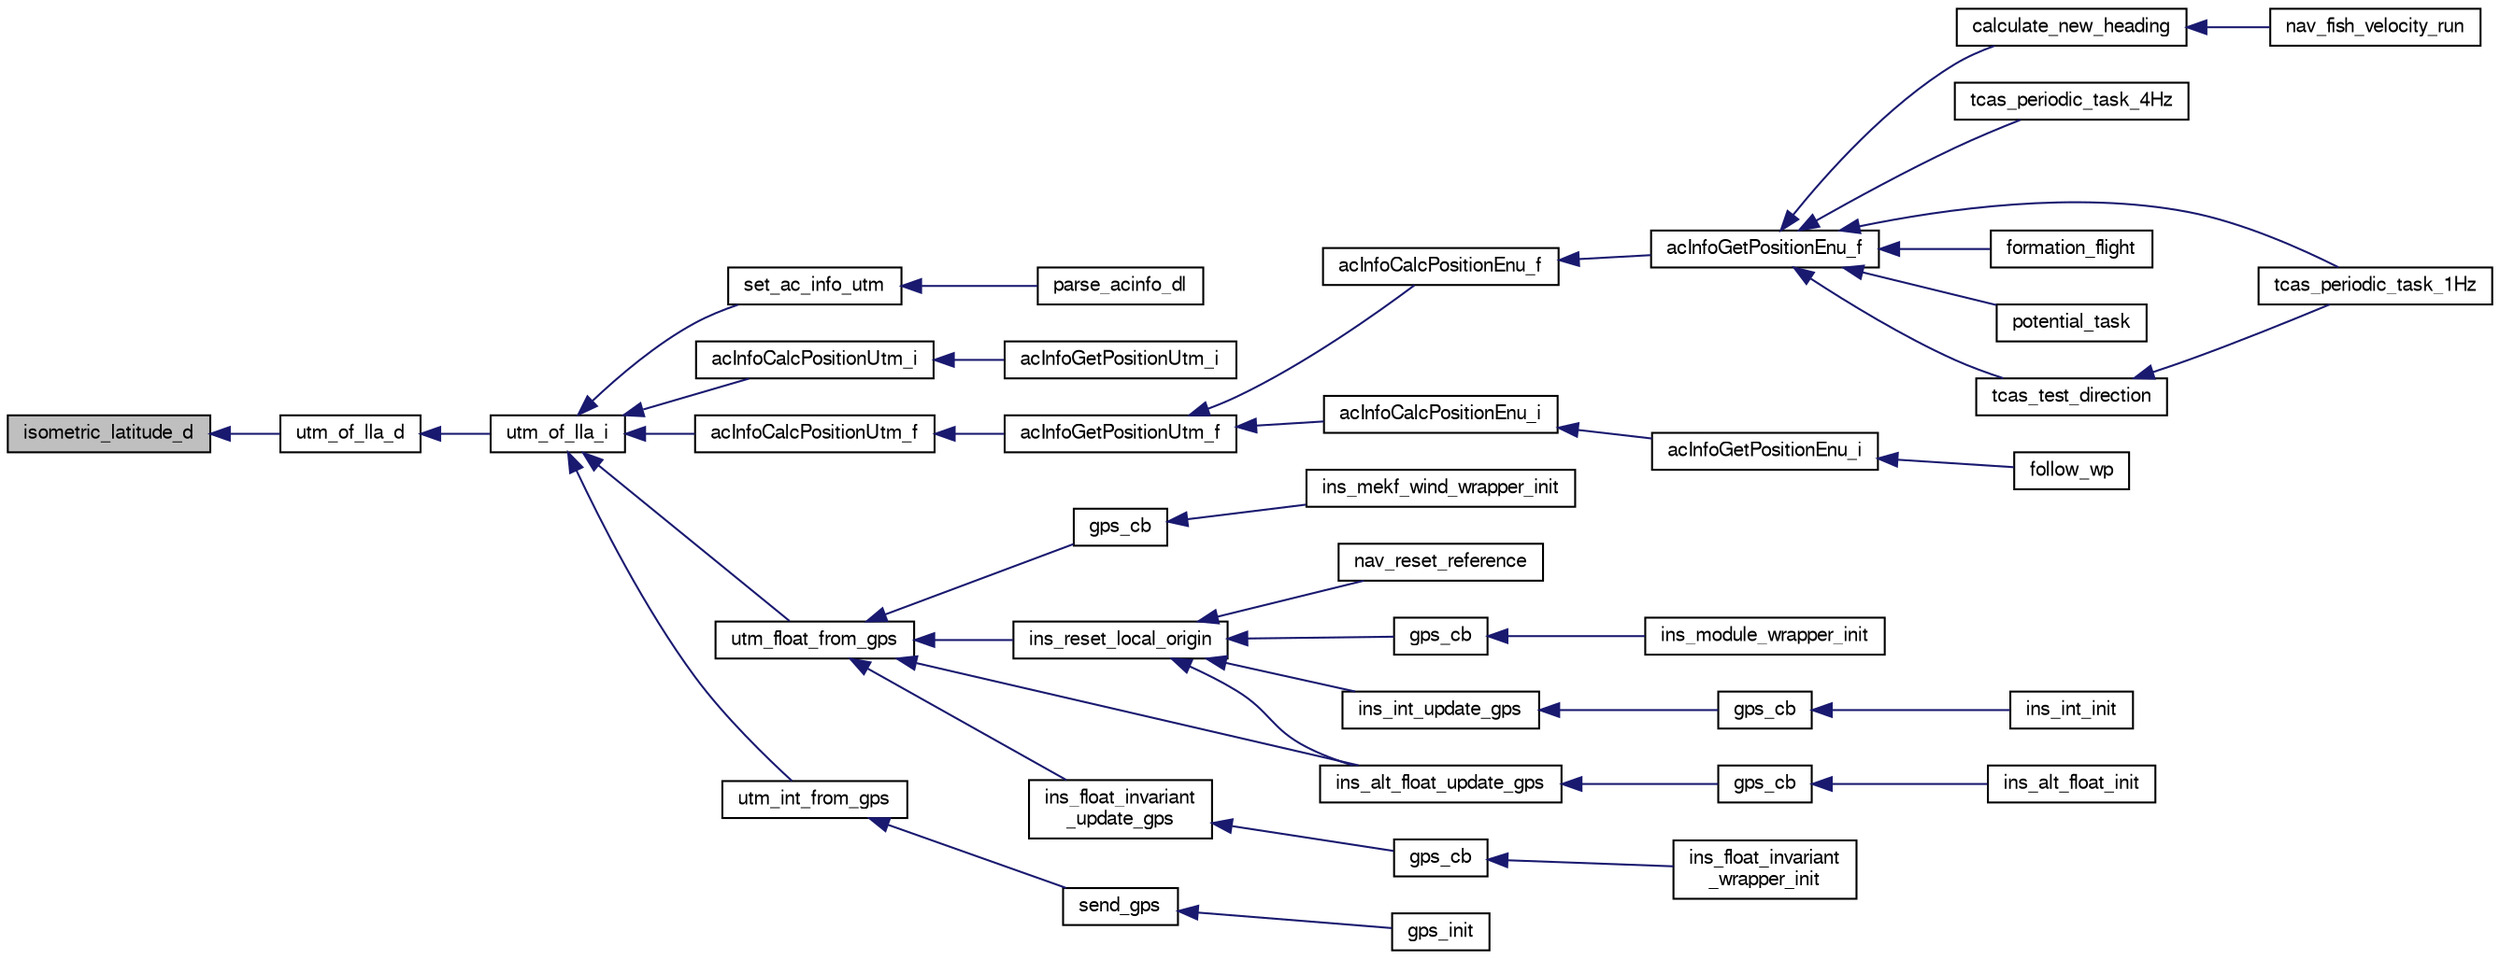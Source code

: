 digraph "isometric_latitude_d"
{
  edge [fontname="FreeSans",fontsize="10",labelfontname="FreeSans",labelfontsize="10"];
  node [fontname="FreeSans",fontsize="10",shape=record];
  rankdir="LR";
  Node1 [label="isometric_latitude_d",height=0.2,width=0.4,color="black", fillcolor="grey75", style="filled", fontcolor="black"];
  Node1 -> Node2 [dir="back",color="midnightblue",fontsize="10",style="solid",fontname="FreeSans"];
  Node2 [label="utm_of_lla_d",height=0.2,width=0.4,color="black", fillcolor="white", style="filled",URL="$group__math__geodetic__double.html#ga9d76a215409f6f6bfcfe8214d6398250"];
  Node2 -> Node3 [dir="back",color="midnightblue",fontsize="10",style="solid",fontname="FreeSans"];
  Node3 [label="utm_of_lla_i",height=0.2,width=0.4,color="black", fillcolor="white", style="filled",URL="$group__math__geodetic__int.html#gad84470d73cce3f4d1c54bf579239849c",tooltip="Convert a LLA to UTM. "];
  Node3 -> Node4 [dir="back",color="midnightblue",fontsize="10",style="solid",fontname="FreeSans"];
  Node4 [label="set_ac_info_utm",height=0.2,width=0.4,color="black", fillcolor="white", style="filled",URL="$group__ac__info.html#ga2f523b260d5f5dda8f138ba70435479c",tooltip="Set Aircraft info. "];
  Node4 -> Node5 [dir="back",color="midnightblue",fontsize="10",style="solid",fontname="FreeSans"];
  Node5 [label="parse_acinfo_dl",height=0.2,width=0.4,color="black", fillcolor="white", style="filled",URL="$group__ac__info.html#ga17b120995d97d500b7eb5aea22214041",tooltip="Parse all datalink or telemetry messages that contain global position of other acs Messages currently..."];
  Node3 -> Node6 [dir="back",color="midnightblue",fontsize="10",style="solid",fontname="FreeSans"];
  Node6 [label="acInfoCalcPositionUtm_i",height=0.2,width=0.4,color="black", fillcolor="white", style="filled",URL="$group__ac__info.html#ga625b19c827e0414eba7db51eb8ca4a75"];
  Node6 -> Node7 [dir="back",color="midnightblue",fontsize="10",style="solid",fontname="FreeSans"];
  Node7 [label="acInfoGetPositionUtm_i",height=0.2,width=0.4,color="black", fillcolor="white", style="filled",URL="$group__ac__info.html#ga70185310208daf9b55c913658348886b",tooltip="Get position from UTM coordinates (int). "];
  Node3 -> Node8 [dir="back",color="midnightblue",fontsize="10",style="solid",fontname="FreeSans"];
  Node8 [label="acInfoCalcPositionUtm_f",height=0.2,width=0.4,color="black", fillcolor="white", style="filled",URL="$group__ac__info.html#ga372e62985b33d1539347cfadb62d9aff"];
  Node8 -> Node9 [dir="back",color="midnightblue",fontsize="10",style="solid",fontname="FreeSans"];
  Node9 [label="acInfoGetPositionUtm_f",height=0.2,width=0.4,color="black", fillcolor="white", style="filled",URL="$group__ac__info.html#ga74acacb611beb144c68c7b41ef3e50a4",tooltip="Get position from UTM coordinates (float). "];
  Node9 -> Node10 [dir="back",color="midnightblue",fontsize="10",style="solid",fontname="FreeSans"];
  Node10 [label="acInfoCalcPositionEnu_i",height=0.2,width=0.4,color="black", fillcolor="white", style="filled",URL="$group__ac__info.html#gad27d2e9d1854b608ee9d187eb51a368e"];
  Node10 -> Node11 [dir="back",color="midnightblue",fontsize="10",style="solid",fontname="FreeSans"];
  Node11 [label="acInfoGetPositionEnu_i",height=0.2,width=0.4,color="black", fillcolor="white", style="filled",URL="$group__ac__info.html#ga375088f288d8540b8f3404c6a58f4646",tooltip="Get position in local ENU coordinates (int). "];
  Node11 -> Node12 [dir="back",color="midnightblue",fontsize="10",style="solid",fontname="FreeSans"];
  Node12 [label="follow_wp",height=0.2,width=0.4,color="black", fillcolor="white", style="filled",URL="$follow_8h.html#a193d671739e35bbb235456cb3b65e9ff"];
  Node9 -> Node13 [dir="back",color="midnightblue",fontsize="10",style="solid",fontname="FreeSans"];
  Node13 [label="acInfoCalcPositionEnu_f",height=0.2,width=0.4,color="black", fillcolor="white", style="filled",URL="$group__ac__info.html#ga5f26bc7946ecd4d712ed0baa6cbe8dd1"];
  Node13 -> Node14 [dir="back",color="midnightblue",fontsize="10",style="solid",fontname="FreeSans"];
  Node14 [label="acInfoGetPositionEnu_f",height=0.2,width=0.4,color="black", fillcolor="white", style="filled",URL="$group__ac__info.html#ga525710b691b4f60d3e55c3c4b2cb092c",tooltip="Get position in local ENU coordinates (float). "];
  Node14 -> Node15 [dir="back",color="midnightblue",fontsize="10",style="solid",fontname="FreeSans"];
  Node15 [label="formation_flight",height=0.2,width=0.4,color="black", fillcolor="white", style="filled",URL="$formation_8h.html#a18de0c4f9e864cb4db84458b33b463dd"];
  Node14 -> Node16 [dir="back",color="midnightblue",fontsize="10",style="solid",fontname="FreeSans"];
  Node16 [label="potential_task",height=0.2,width=0.4,color="black", fillcolor="white", style="filled",URL="$potential_8h.html#a2ecae8ed4b80ccfece655453a56db7cd"];
  Node14 -> Node17 [dir="back",color="midnightblue",fontsize="10",style="solid",fontname="FreeSans"];
  Node17 [label="tcas_test_direction",height=0.2,width=0.4,color="black", fillcolor="white", style="filled",URL="$tcas_8c.html#a5baa7069079b8f1211e22af90cf7593b"];
  Node17 -> Node18 [dir="back",color="midnightblue",fontsize="10",style="solid",fontname="FreeSans"];
  Node18 [label="tcas_periodic_task_1Hz",height=0.2,width=0.4,color="black", fillcolor="white", style="filled",URL="$tcas_8h.html#adb2f00821358ed6ad0f366e6a2422558"];
  Node14 -> Node18 [dir="back",color="midnightblue",fontsize="10",style="solid",fontname="FreeSans"];
  Node14 -> Node19 [dir="back",color="midnightblue",fontsize="10",style="solid",fontname="FreeSans"];
  Node19 [label="tcas_periodic_task_4Hz",height=0.2,width=0.4,color="black", fillcolor="white", style="filled",URL="$tcas_8h.html#aa520d855e76e58f77855603fde040497"];
  Node14 -> Node20 [dir="back",color="midnightblue",fontsize="10",style="solid",fontname="FreeSans"];
  Node20 [label="calculate_new_heading",height=0.2,width=0.4,color="black", fillcolor="white", style="filled",URL="$nav__fish_8c.html#aabac53beb17b84ea4474a72fb85e2abb",tooltip="calculates new variation of the heading for the uav based on current state "];
  Node20 -> Node21 [dir="back",color="midnightblue",fontsize="10",style="solid",fontname="FreeSans"];
  Node21 [label="nav_fish_velocity_run",height=0.2,width=0.4,color="black", fillcolor="white", style="filled",URL="$nav__fish_8h.html#ae25f7a8ee455c00944445f6b12b3a49f",tooltip="nav fish velocity run "];
  Node3 -> Node22 [dir="back",color="midnightblue",fontsize="10",style="solid",fontname="FreeSans"];
  Node22 [label="utm_float_from_gps",height=0.2,width=0.4,color="black", fillcolor="white", style="filled",URL="$gps_8h.html#a1343b41c94f919a6a593b958b275683f",tooltip="Convenience function to get utm position in float from GPS structure. "];
  Node22 -> Node23 [dir="back",color="midnightblue",fontsize="10",style="solid",fontname="FreeSans"];
  Node23 [label="gps_cb",height=0.2,width=0.4,color="black", fillcolor="white", style="filled",URL="$ins__mekf__wind__wrapper_8c.html#a1c1656ce80fe1f1ad49fea691164dbf8"];
  Node23 -> Node24 [dir="back",color="midnightblue",fontsize="10",style="solid",fontname="FreeSans"];
  Node24 [label="ins_mekf_wind_wrapper_init",height=0.2,width=0.4,color="black", fillcolor="white", style="filled",URL="$ins__mekf__wind__wrapper_8h.html#a7b3c1fefc89ec1a4ff25484626a02deb",tooltip="Init function. "];
  Node22 -> Node25 [dir="back",color="midnightblue",fontsize="10",style="solid",fontname="FreeSans"];
  Node25 [label="ins_reset_local_origin",height=0.2,width=0.4,color="black", fillcolor="white", style="filled",URL="$ins_8h.html#a14cb66a86c67d8b9216a8c12f58c311b",tooltip="INS local origin reset. "];
  Node25 -> Node26 [dir="back",color="midnightblue",fontsize="10",style="solid",fontname="FreeSans"];
  Node26 [label="nav_reset_reference",height=0.2,width=0.4,color="black", fillcolor="white", style="filled",URL="$common__nav_8h.html#a1886ff619a5c03dc6c54729f301fa62e",tooltip="Reset the geographic reference to the current GPS fix. "];
  Node25 -> Node27 [dir="back",color="midnightblue",fontsize="10",style="solid",fontname="FreeSans"];
  Node27 [label="gps_cb",height=0.2,width=0.4,color="black", fillcolor="white", style="filled",URL="$ins__skeleton_8c.html#a1c1656ce80fe1f1ad49fea691164dbf8"];
  Node27 -> Node28 [dir="back",color="midnightblue",fontsize="10",style="solid",fontname="FreeSans"];
  Node28 [label="ins_module_wrapper_init",height=0.2,width=0.4,color="black", fillcolor="white", style="filled",URL="$ins__skeleton_8h.html#a36545e3f7b1233bb331ff0952d01a9bc"];
  Node25 -> Node29 [dir="back",color="midnightblue",fontsize="10",style="solid",fontname="FreeSans"];
  Node29 [label="ins_alt_float_update_gps",height=0.2,width=0.4,color="black", fillcolor="white", style="filled",URL="$ins__alt__float_8c.html#ac5b472605ca2035825b6ccca1c4d8c5e"];
  Node29 -> Node30 [dir="back",color="midnightblue",fontsize="10",style="solid",fontname="FreeSans"];
  Node30 [label="gps_cb",height=0.2,width=0.4,color="black", fillcolor="white", style="filled",URL="$ins__alt__float_8c.html#a1c1656ce80fe1f1ad49fea691164dbf8"];
  Node30 -> Node31 [dir="back",color="midnightblue",fontsize="10",style="solid",fontname="FreeSans"];
  Node31 [label="ins_alt_float_init",height=0.2,width=0.4,color="black", fillcolor="white", style="filled",URL="$ins__alt__float_8h.html#addae4691b18806ce2db90c10ef8d7274"];
  Node25 -> Node32 [dir="back",color="midnightblue",fontsize="10",style="solid",fontname="FreeSans"];
  Node32 [label="ins_int_update_gps",height=0.2,width=0.4,color="black", fillcolor="white", style="filled",URL="$ins__int_8h.html#a54df8c17ccf7a20d6ca09ad0b8f45db3"];
  Node32 -> Node33 [dir="back",color="midnightblue",fontsize="10",style="solid",fontname="FreeSans"];
  Node33 [label="gps_cb",height=0.2,width=0.4,color="black", fillcolor="white", style="filled",URL="$ins__int_8c.html#a1c1656ce80fe1f1ad49fea691164dbf8"];
  Node33 -> Node34 [dir="back",color="midnightblue",fontsize="10",style="solid",fontname="FreeSans"];
  Node34 [label="ins_int_init",height=0.2,width=0.4,color="black", fillcolor="white", style="filled",URL="$ins__int_8h.html#a6f47e4e65f9697a961c3bef79e9029e4"];
  Node22 -> Node29 [dir="back",color="midnightblue",fontsize="10",style="solid",fontname="FreeSans"];
  Node22 -> Node35 [dir="back",color="midnightblue",fontsize="10",style="solid",fontname="FreeSans"];
  Node35 [label="ins_float_invariant\l_update_gps",height=0.2,width=0.4,color="black", fillcolor="white", style="filled",URL="$ins__float__invariant_8h.html#a61e3f6c5195a9e0e99428c7cb5981382"];
  Node35 -> Node36 [dir="back",color="midnightblue",fontsize="10",style="solid",fontname="FreeSans"];
  Node36 [label="gps_cb",height=0.2,width=0.4,color="black", fillcolor="white", style="filled",URL="$ins__float__invariant__wrapper_8c.html#a1c1656ce80fe1f1ad49fea691164dbf8"];
  Node36 -> Node37 [dir="back",color="midnightblue",fontsize="10",style="solid",fontname="FreeSans"];
  Node37 [label="ins_float_invariant\l_wrapper_init",height=0.2,width=0.4,color="black", fillcolor="white", style="filled",URL="$ins__float__invariant__wrapper_8h.html#abd4f3b0fcceec4de92a1ad9a7653c6f3"];
  Node3 -> Node38 [dir="back",color="midnightblue",fontsize="10",style="solid",fontname="FreeSans"];
  Node38 [label="utm_int_from_gps",height=0.2,width=0.4,color="black", fillcolor="white", style="filled",URL="$gps_8h.html#a4fff1fd94429e7d036ba27af86a8c5ed",tooltip="Convenience function to get utm position in int from GPS structure. "];
  Node38 -> Node39 [dir="back",color="midnightblue",fontsize="10",style="solid",fontname="FreeSans"];
  Node39 [label="send_gps",height=0.2,width=0.4,color="black", fillcolor="white", style="filled",URL="$gps_8c.html#ac803c4ab4fb8dc92a4c4463c07da1600"];
  Node39 -> Node40 [dir="back",color="midnightblue",fontsize="10",style="solid",fontname="FreeSans"];
  Node40 [label="gps_init",height=0.2,width=0.4,color="black", fillcolor="white", style="filled",URL="$gps_8h.html#ab37f7040b9efd19fdd3f92b1df77e771",tooltip="initialize the global GPS state "];
}

